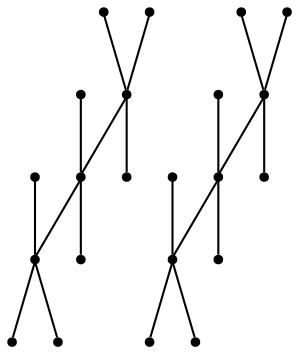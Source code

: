 graph {
  node [shape=point,comment="{\"directed\":false,\"doi\":\"10.1007/978-3-540-70904-6_9\",\"figure\":\"4\"}"]

  v0 [pos="1207.2651934956396,348.734185189912"]
  v1 [pos="1207.2651934956396,443.5195576060904"]
  v2 [pos="1207.2651934956396,253.9509108572297"]
  v3 [pos="1112.4621865915697,348.73418518991195"]
  v4 [pos="1112.4621865915697,443.5195576060904"]
  v5 [pos="1112.4621865915697,253.9509108572297"]
  v6 [pos="1017.660101744186,348.734185189912"]
  v7 [pos="1017.660101744186,253.9509108572297"]
  v8 [pos="1017.660101744186,443.5195576060904"]
  v9 [pos="1302.0661337209303,348.734185189912"]
  v10 [pos="922.8591933139534,348.734185189912"]
  v11 [pos="757.8742868822675,354.31852051706045"]
  v12 [pos="667.8794558502907,325.0821084687206"]
  v13 [pos="847.8691179142442,383.5549961436881"]
  v14 [pos="813.4940179869186,277.7800531098339"]
  v15 [pos="757.8742868822675,448.92574657093417"]
  v16 [pos="723.5002043968022,248.5424966523143"]
  v17 [pos="612.2607421875,248.5424966523143"]
  v18 [pos="577.8866755995639,354.31852051706045"]
  v19 [pos="487.891796875,383.554996143688"]
  v20 [pos="522.2669285973836,277.78005310983383"]
  v21 [pos="577.8866755995639,448.92574657093417"]

  v0 -- v1 [id="-1",pos="1207.2651934956396,348.734185189912 1207.2651934956396,443.5195576060904 1207.2651934956396,443.5195576060904 1207.2651934956396,443.5195576060904"]
  v21 -- v18 [id="-2",pos="577.8866755995639,448.92574657093417 577.8866755995639,354.31852051706045 577.8866755995639,354.31852051706045 577.8866755995639,354.31852051706045"]
  v18 -- v20 [id="-3",pos="577.8866755995639,354.31852051706045 522.2669285973836,277.78005310983383 522.2669285973836,277.78005310983383 522.2669285973836,277.78005310983383"]
  v12 -- v18 [id="-4",pos="667.8794558502907,325.0821084687206 577.8866755995639,354.31852051706045 577.8866755995639,354.31852051706045 577.8866755995639,354.31852051706045"]
  v18 -- v19 [id="-5",pos="577.8866755995639,354.31852051706045 487.891796875,383.554996143688 487.891796875,383.554996143688 487.891796875,383.554996143688"]
  v12 -- v17 [id="-6",pos="667.8794558502907,325.0821084687206 612.2607421875,248.5424966523143 612.2607421875,248.5424966523143 612.2607421875,248.5424966523143"]
  v16 -- v12 [id="-7",pos="723.5002043968022,248.5424966523143 667.8794558502907,325.0821084687206 667.8794558502907,325.0821084687206 667.8794558502907,325.0821084687206"]
  v15 -- v11 [id="-8",pos="757.8742868822675,448.92574657093417 757.8742868822675,354.31852051706045 757.8742868822675,354.31852051706045 757.8742868822675,354.31852051706045"]
  v11 -- v14 [id="-9",pos="757.8742868822675,354.31852051706045 813.4940179869186,277.7800531098339 813.4940179869186,277.7800531098339 813.4940179869186,277.7800531098339"]
  v13 -- v11 [id="-10",pos="847.8691179142442,383.5549961436881 757.8742868822675,354.31852051706045 757.8742868822675,354.31852051706045 757.8742868822675,354.31852051706045"]
  v11 -- v12 [id="-11",pos="757.8742868822675,354.31852051706045 667.8794558502907,325.0821084687206 667.8794558502907,325.0821084687206 667.8794558502907,325.0821084687206"]
  v10 -- v6 [id="-12",pos="922.8591933139534,348.734185189912 1017.660101744186,348.734185189912 1017.660101744186,348.734185189912 1017.660101744186,348.734185189912"]
  v6 -- v3 [id="-13",pos="1017.660101744186,348.734185189912 1112.4621865915697,348.73418518991195 1112.4621865915697,348.73418518991195 1112.4621865915697,348.73418518991195"]
  v3 -- v0 [id="-14",pos="1112.4621865915697,348.73418518991195 1207.2651934956396,348.734185189912 1207.2651934956396,348.734185189912 1207.2651934956396,348.734185189912"]
  v0 -- v9 [id="-15",pos="1207.2651934956396,348.734185189912 1302.0661337209303,348.734185189912 1302.0661337209303,348.734185189912 1302.0661337209303,348.734185189912"]
  v8 -- v6 [id="-16",pos="1017.660101744186,443.5195576060904 1017.660101744186,348.734185189912 1017.660101744186,348.734185189912 1017.660101744186,348.734185189912"]
  v6 -- v7 [id="-17",pos="1017.660101744186,348.734185189912 1017.660101744186,253.9509108572297 1017.660101744186,253.9509108572297 1017.660101744186,253.9509108572297"]
  v5 -- v3 [id="-18",pos="1112.4621865915697,253.9509108572297 1112.4621865915697,348.73418518991195 1112.4621865915697,348.73418518991195 1112.4621865915697,348.73418518991195"]
  v3 -- v4 [id="-19",pos="1112.4621865915697,348.73418518991195 1112.4621865915697,443.5195576060904 1112.4621865915697,443.5195576060904 1112.4621865915697,443.5195576060904"]
  v2 -- v0 [id="-20",pos="1207.2651934956396,253.9509108572297 1207.2651934956396,348.734185189912 1207.2651934956396,348.734185189912 1207.2651934956396,348.734185189912"]
}